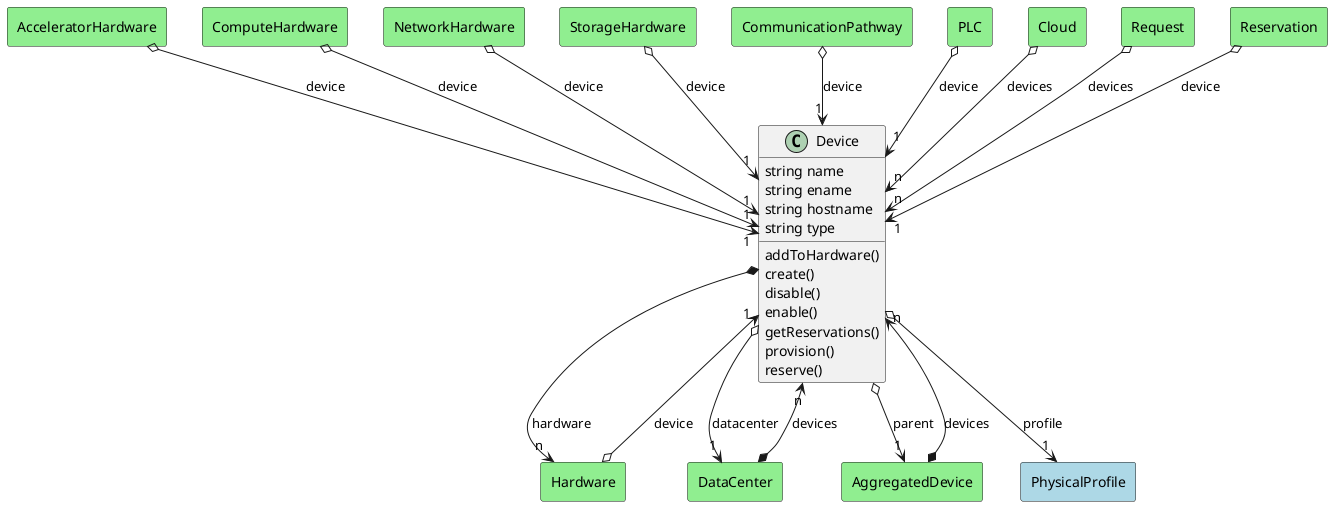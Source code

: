 @startuml

class "Device" as Model {
 string name
 string ename
 string hostname
 string type

 addToHardware()
 create()
 disable()
 enable()
 getReservations()
 provision()
 reserve()
 
}

rectangle "PhysicalProfile" as PhysicalProfile #lightblue {
}

Model o--> "1" PhysicalProfile : profile


rectangle "Hardware" as Hardware #lightblue {
}

Model *--> "n" Hardware : hardware


rectangle "DataCenter" as DataCenter #lightblue {
}

Model o--> "1" DataCenter : datacenter


rectangle "AggregatedDevice" as AggregatedDevice #lightblue {
}

Model o--> "1" AggregatedDevice : parent




    rectangle "AcceleratorHardware" as AcceleratorHardware #lightgreen {
    }
    
        AcceleratorHardware   o--> "1" Model : "device"
    
    rectangle "AggregatedDevice" as AggregatedDevice #lightgreen {
    }
    
        AggregatedDevice   *--> "n" Model : "devices"
    
    rectangle "ComputeHardware" as ComputeHardware #lightgreen {
    }
    
        ComputeHardware   o--> "1" Model : "device"
    
    rectangle "DataCenter" as DataCenter #lightgreen {
    }
    
        DataCenter   *--> "n" Model : "devices"
    
    rectangle "Hardware" as Hardware #lightgreen {
    }
    
        Hardware   o--> "1" Model : "device"
    
    rectangle "NetworkHardware" as NetworkHardware #lightgreen {
    }
    
        NetworkHardware   o--> "1" Model : "device"
    
    rectangle "StorageHardware" as StorageHardware #lightgreen {
    }
    
        StorageHardware   o--> "1" Model : "device"
    
    rectangle "CommunicationPathway" as CommunicationPathway #lightgreen {
    }
    
        CommunicationPathway   o--> "1" Model : "device"
    
    rectangle "PLC" as PLC #lightgreen {
    }
    
        PLC   o--> "1" Model : "device"
    
    rectangle "Cloud" as Cloud #lightgreen {
    }
    
        Cloud   o--> "n" Model : "devices"
    
    rectangle "Request" as Request #lightgreen {
    }
    
        Request   o--> "n" Model : "devices"
    
    rectangle "Reservation" as Reservation #lightgreen {
    }
    
        Reservation   o--> "1" Model : "device"
    

@enduml
